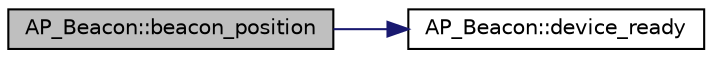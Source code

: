 digraph "AP_Beacon::beacon_position"
{
 // INTERACTIVE_SVG=YES
  edge [fontname="Helvetica",fontsize="10",labelfontname="Helvetica",labelfontsize="10"];
  node [fontname="Helvetica",fontsize="10",shape=record];
  rankdir="LR";
  Node1 [label="AP_Beacon::beacon_position",height=0.2,width=0.4,color="black", fillcolor="grey75", style="filled", fontcolor="black"];
  Node1 -> Node2 [color="midnightblue",fontsize="10",style="solid",fontname="Helvetica"];
  Node2 [label="AP_Beacon::device_ready",height=0.2,width=0.4,color="black", fillcolor="white", style="filled",URL="$classAP__Beacon.html#a78c5501000d02e25916d46cbdd5c2318"];
}
